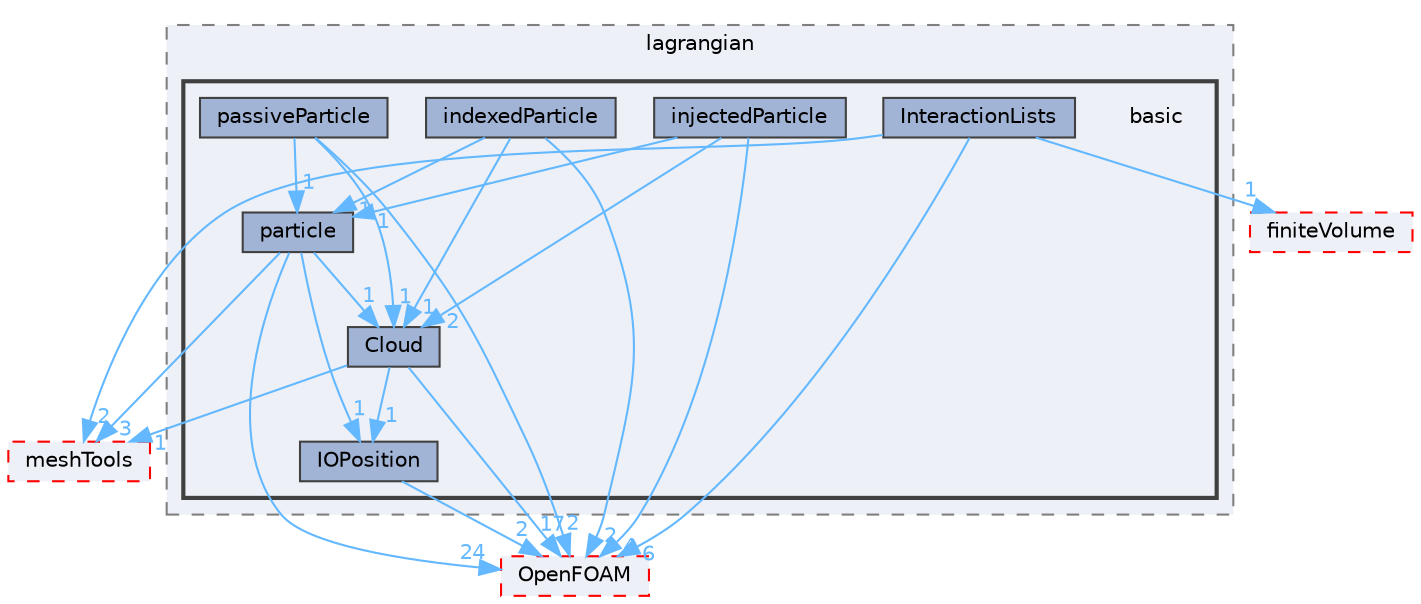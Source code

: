 digraph "src/lagrangian/basic"
{
 // LATEX_PDF_SIZE
  bgcolor="transparent";
  edge [fontname=Helvetica,fontsize=10,labelfontname=Helvetica,labelfontsize=10];
  node [fontname=Helvetica,fontsize=10,shape=box,height=0.2,width=0.4];
  compound=true
  subgraph clusterdir_f8c25efc4b6f6a8502a42d5af7554d23 {
    graph [ bgcolor="#edf0f7", pencolor="grey50", label="lagrangian", fontname=Helvetica,fontsize=10 style="filled,dashed", URL="dir_f8c25efc4b6f6a8502a42d5af7554d23.html",tooltip=""]
  subgraph clusterdir_584e0ab0901b4327f36f4285cac7f2f8 {
    graph [ bgcolor="#edf0f7", pencolor="grey25", label="", fontname=Helvetica,fontsize=10 style="filled,bold", URL="dir_584e0ab0901b4327f36f4285cac7f2f8.html",tooltip=""]
    dir_584e0ab0901b4327f36f4285cac7f2f8 [shape=plaintext, label="basic"];
  dir_3075538dd66b47ae8adde8b65985b4e5 [label="Cloud", fillcolor="#a2b4d6", color="grey25", style="filled", URL="dir_3075538dd66b47ae8adde8b65985b4e5.html",tooltip=""];
  dir_1c2bc003c4cbd57e8deaca0c0671255b [label="indexedParticle", fillcolor="#a2b4d6", color="grey25", style="filled", URL="dir_1c2bc003c4cbd57e8deaca0c0671255b.html",tooltip=""];
  dir_9b7e5149e57afd613ca64d1db8d6edf5 [label="injectedParticle", fillcolor="#a2b4d6", color="grey25", style="filled", URL="dir_9b7e5149e57afd613ca64d1db8d6edf5.html",tooltip=""];
  dir_72fdcbabf14eb64991dd5131860e7dc2 [label="InteractionLists", fillcolor="#a2b4d6", color="grey25", style="filled", URL="dir_72fdcbabf14eb64991dd5131860e7dc2.html",tooltip=""];
  dir_237b2505d5f20944fef84be03b02c38d [label="IOPosition", fillcolor="#a2b4d6", color="grey25", style="filled", URL="dir_237b2505d5f20944fef84be03b02c38d.html",tooltip=""];
  dir_6ce135742a9ab85554138ca84fc0bdbe [label="particle", fillcolor="#a2b4d6", color="grey25", style="filled", URL="dir_6ce135742a9ab85554138ca84fc0bdbe.html",tooltip=""];
  dir_0af4929ee2091f99048fde12e193404c [label="passiveParticle", fillcolor="#a2b4d6", color="grey25", style="filled", URL="dir_0af4929ee2091f99048fde12e193404c.html",tooltip=""];
  }
  }
  dir_c5473ff19b20e6ec4dfe5c310b3778a8 [label="OpenFOAM", fillcolor="#edf0f7", color="red", style="filled,dashed", URL="dir_c5473ff19b20e6ec4dfe5c310b3778a8.html",tooltip=""];
  dir_ae30ad0bef50cf391b24c614251bb9fd [label="meshTools", fillcolor="#edf0f7", color="red", style="filled,dashed", URL="dir_ae30ad0bef50cf391b24c614251bb9fd.html",tooltip=""];
  dir_9bd15774b555cf7259a6fa18f99fe99b [label="finiteVolume", fillcolor="#edf0f7", color="red", style="filled,dashed", URL="dir_9bd15774b555cf7259a6fa18f99fe99b.html",tooltip=""];
  dir_3075538dd66b47ae8adde8b65985b4e5->dir_237b2505d5f20944fef84be03b02c38d [headlabel="1", labeldistance=1.5 headhref="dir_000499_001965.html" href="dir_000499_001965.html" color="steelblue1" fontcolor="steelblue1"];
  dir_3075538dd66b47ae8adde8b65985b4e5->dir_ae30ad0bef50cf391b24c614251bb9fd [headlabel="1", labeldistance=1.5 headhref="dir_000499_002382.html" href="dir_000499_002382.html" color="steelblue1" fontcolor="steelblue1"];
  dir_3075538dd66b47ae8adde8b65985b4e5->dir_c5473ff19b20e6ec4dfe5c310b3778a8 [headlabel="17", labeldistance=1.5 headhref="dir_000499_002695.html" href="dir_000499_002695.html" color="steelblue1" fontcolor="steelblue1"];
  dir_1c2bc003c4cbd57e8deaca0c0671255b->dir_3075538dd66b47ae8adde8b65985b4e5 [headlabel="1", labeldistance=1.5 headhref="dir_001836_000499.html" href="dir_001836_000499.html" color="steelblue1" fontcolor="steelblue1"];
  dir_1c2bc003c4cbd57e8deaca0c0671255b->dir_6ce135742a9ab85554138ca84fc0bdbe [headlabel="1", labeldistance=1.5 headhref="dir_001836_002794.html" href="dir_001836_002794.html" color="steelblue1" fontcolor="steelblue1"];
  dir_1c2bc003c4cbd57e8deaca0c0671255b->dir_c5473ff19b20e6ec4dfe5c310b3778a8 [headlabel="2", labeldistance=1.5 headhref="dir_001836_002695.html" href="dir_001836_002695.html" color="steelblue1" fontcolor="steelblue1"];
  dir_9b7e5149e57afd613ca64d1db8d6edf5->dir_3075538dd66b47ae8adde8b65985b4e5 [headlabel="2", labeldistance=1.5 headhref="dir_001852_000499.html" href="dir_001852_000499.html" color="steelblue1" fontcolor="steelblue1"];
  dir_9b7e5149e57afd613ca64d1db8d6edf5->dir_6ce135742a9ab85554138ca84fc0bdbe [headlabel="1", labeldistance=1.5 headhref="dir_001852_002794.html" href="dir_001852_002794.html" color="steelblue1" fontcolor="steelblue1"];
  dir_9b7e5149e57afd613ca64d1db8d6edf5->dir_c5473ff19b20e6ec4dfe5c310b3778a8 [headlabel="4", labeldistance=1.5 headhref="dir_001852_002695.html" href="dir_001852_002695.html" color="steelblue1" fontcolor="steelblue1"];
  dir_72fdcbabf14eb64991dd5131860e7dc2->dir_9bd15774b555cf7259a6fa18f99fe99b [headlabel="1", labeldistance=1.5 headhref="dir_001884_001387.html" href="dir_001884_001387.html" color="steelblue1" fontcolor="steelblue1"];
  dir_72fdcbabf14eb64991dd5131860e7dc2->dir_ae30ad0bef50cf391b24c614251bb9fd [headlabel="2", labeldistance=1.5 headhref="dir_001884_002382.html" href="dir_001884_002382.html" color="steelblue1" fontcolor="steelblue1"];
  dir_72fdcbabf14eb64991dd5131860e7dc2->dir_c5473ff19b20e6ec4dfe5c310b3778a8 [headlabel="6", labeldistance=1.5 headhref="dir_001884_002695.html" href="dir_001884_002695.html" color="steelblue1" fontcolor="steelblue1"];
  dir_237b2505d5f20944fef84be03b02c38d->dir_c5473ff19b20e6ec4dfe5c310b3778a8 [headlabel="2", labeldistance=1.5 headhref="dir_001965_002695.html" href="dir_001965_002695.html" color="steelblue1" fontcolor="steelblue1"];
  dir_6ce135742a9ab85554138ca84fc0bdbe->dir_237b2505d5f20944fef84be03b02c38d [headlabel="1", labeldistance=1.5 headhref="dir_002794_001965.html" href="dir_002794_001965.html" color="steelblue1" fontcolor="steelblue1"];
  dir_6ce135742a9ab85554138ca84fc0bdbe->dir_3075538dd66b47ae8adde8b65985b4e5 [headlabel="1", labeldistance=1.5 headhref="dir_002794_000499.html" href="dir_002794_000499.html" color="steelblue1" fontcolor="steelblue1"];
  dir_6ce135742a9ab85554138ca84fc0bdbe->dir_ae30ad0bef50cf391b24c614251bb9fd [headlabel="3", labeldistance=1.5 headhref="dir_002794_002382.html" href="dir_002794_002382.html" color="steelblue1" fontcolor="steelblue1"];
  dir_6ce135742a9ab85554138ca84fc0bdbe->dir_c5473ff19b20e6ec4dfe5c310b3778a8 [headlabel="24", labeldistance=1.5 headhref="dir_002794_002695.html" href="dir_002794_002695.html" color="steelblue1" fontcolor="steelblue1"];
  dir_0af4929ee2091f99048fde12e193404c->dir_3075538dd66b47ae8adde8b65985b4e5 [headlabel="1", labeldistance=1.5 headhref="dir_002814_000499.html" href="dir_002814_000499.html" color="steelblue1" fontcolor="steelblue1"];
  dir_0af4929ee2091f99048fde12e193404c->dir_6ce135742a9ab85554138ca84fc0bdbe [headlabel="1", labeldistance=1.5 headhref="dir_002814_002794.html" href="dir_002814_002794.html" color="steelblue1" fontcolor="steelblue1"];
  dir_0af4929ee2091f99048fde12e193404c->dir_c5473ff19b20e6ec4dfe5c310b3778a8 [headlabel="2", labeldistance=1.5 headhref="dir_002814_002695.html" href="dir_002814_002695.html" color="steelblue1" fontcolor="steelblue1"];
}
